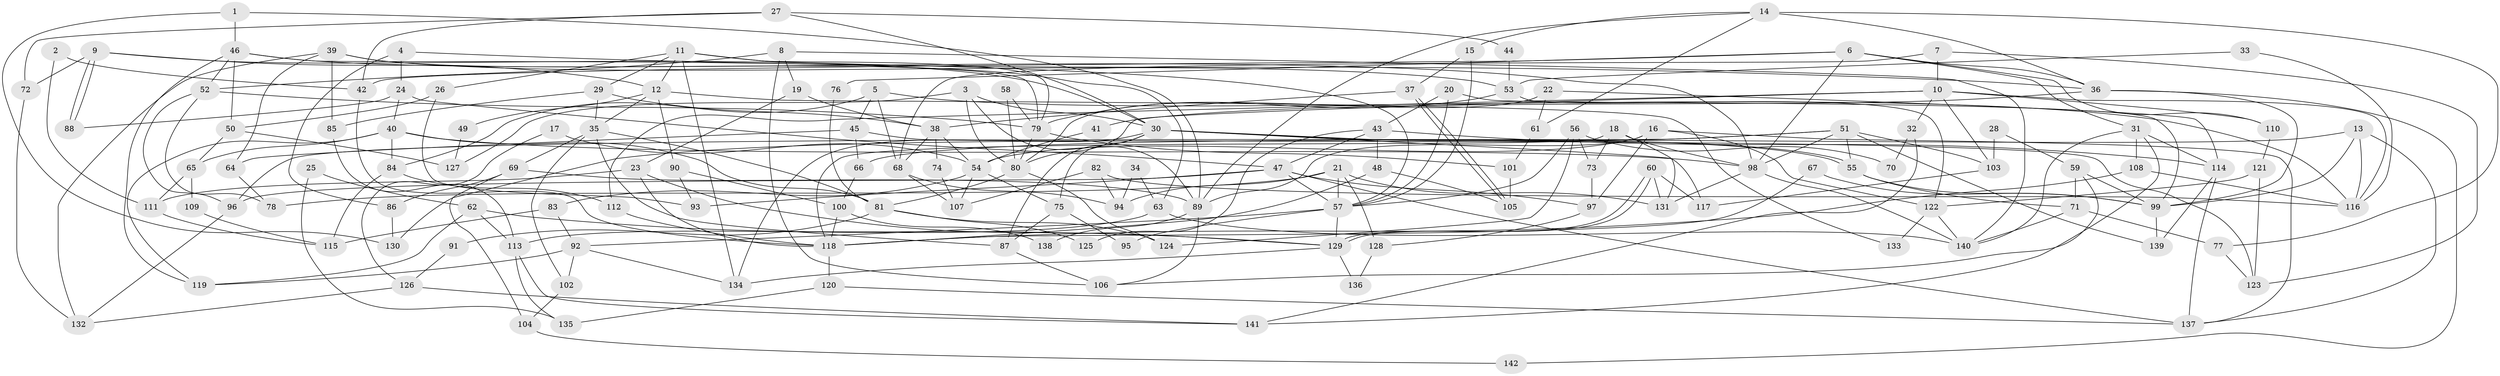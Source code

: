 // coarse degree distribution, {15: 0.028169014084507043, 6: 0.09859154929577464, 10: 0.07042253521126761, 8: 0.056338028169014086, 13: 0.028169014084507043, 7: 0.04225352112676056, 3: 0.18309859154929578, 2: 0.15492957746478872, 9: 0.028169014084507043, 4: 0.16901408450704225, 5: 0.11267605633802817, 11: 0.028169014084507043}
// Generated by graph-tools (version 1.1) at 2025/51/03/04/25 22:51:10]
// undirected, 142 vertices, 284 edges
graph export_dot {
  node [color=gray90,style=filled];
  1;
  2;
  3;
  4;
  5;
  6;
  7;
  8;
  9;
  10;
  11;
  12;
  13;
  14;
  15;
  16;
  17;
  18;
  19;
  20;
  21;
  22;
  23;
  24;
  25;
  26;
  27;
  28;
  29;
  30;
  31;
  32;
  33;
  34;
  35;
  36;
  37;
  38;
  39;
  40;
  41;
  42;
  43;
  44;
  45;
  46;
  47;
  48;
  49;
  50;
  51;
  52;
  53;
  54;
  55;
  56;
  57;
  58;
  59;
  60;
  61;
  62;
  63;
  64;
  65;
  66;
  67;
  68;
  69;
  70;
  71;
  72;
  73;
  74;
  75;
  76;
  77;
  78;
  79;
  80;
  81;
  82;
  83;
  84;
  85;
  86;
  87;
  88;
  89;
  90;
  91;
  92;
  93;
  94;
  95;
  96;
  97;
  98;
  99;
  100;
  101;
  102;
  103;
  104;
  105;
  106;
  107;
  108;
  109;
  110;
  111;
  112;
  113;
  114;
  115;
  116;
  117;
  118;
  119;
  120;
  121;
  122;
  123;
  124;
  125;
  126;
  127;
  128;
  129;
  130;
  131;
  132;
  133;
  134;
  135;
  136;
  137;
  138;
  139;
  140;
  141;
  142;
  1 -- 46;
  1 -- 89;
  1 -- 130;
  2 -- 111;
  2 -- 42;
  3 -- 80;
  3 -- 30;
  3 -- 89;
  3 -- 127;
  4 -- 36;
  4 -- 24;
  4 -- 86;
  5 -- 84;
  5 -- 116;
  5 -- 45;
  5 -- 68;
  6 -- 98;
  6 -- 31;
  6 -- 36;
  6 -- 42;
  6 -- 76;
  6 -- 110;
  7 -- 123;
  7 -- 68;
  7 -- 10;
  8 -- 140;
  8 -- 19;
  8 -- 52;
  8 -- 106;
  9 -- 88;
  9 -- 88;
  9 -- 30;
  9 -- 12;
  9 -- 72;
  10 -- 103;
  10 -- 32;
  10 -- 80;
  10 -- 110;
  10 -- 112;
  10 -- 116;
  11 -- 79;
  11 -- 57;
  11 -- 12;
  11 -- 26;
  11 -- 29;
  11 -- 134;
  12 -- 35;
  12 -- 49;
  12 -- 90;
  12 -- 133;
  13 -- 99;
  13 -- 116;
  13 -- 66;
  13 -- 137;
  14 -- 36;
  14 -- 89;
  14 -- 15;
  14 -- 61;
  14 -- 77;
  15 -- 57;
  15 -- 37;
  16 -- 89;
  16 -- 137;
  16 -- 54;
  16 -- 97;
  16 -- 122;
  17 -- 126;
  17 -- 54;
  18 -- 118;
  18 -- 73;
  18 -- 98;
  18 -- 131;
  19 -- 38;
  19 -- 23;
  20 -- 43;
  20 -- 99;
  20 -- 57;
  21 -- 57;
  21 -- 131;
  21 -- 78;
  21 -- 94;
  21 -- 128;
  22 -- 114;
  22 -- 80;
  22 -- 61;
  23 -- 118;
  23 -- 129;
  23 -- 111;
  24 -- 40;
  24 -- 47;
  24 -- 88;
  25 -- 62;
  25 -- 135;
  26 -- 50;
  26 -- 93;
  27 -- 72;
  27 -- 42;
  27 -- 30;
  27 -- 44;
  28 -- 59;
  28 -- 103;
  29 -- 38;
  29 -- 35;
  29 -- 85;
  30 -- 55;
  30 -- 55;
  30 -- 75;
  30 -- 87;
  30 -- 117;
  30 -- 134;
  31 -- 114;
  31 -- 140;
  31 -- 108;
  31 -- 141;
  32 -- 141;
  32 -- 70;
  33 -- 53;
  33 -- 116;
  34 -- 63;
  34 -- 94;
  35 -- 69;
  35 -- 81;
  35 -- 87;
  35 -- 102;
  36 -- 99;
  36 -- 41;
  36 -- 142;
  37 -- 105;
  37 -- 105;
  37 -- 38;
  38 -- 54;
  38 -- 68;
  38 -- 74;
  39 -- 63;
  39 -- 53;
  39 -- 64;
  39 -- 85;
  39 -- 132;
  40 -- 81;
  40 -- 98;
  40 -- 65;
  40 -- 84;
  40 -- 119;
  41 -- 54;
  42 -- 118;
  43 -- 48;
  43 -- 47;
  43 -- 114;
  43 -- 125;
  44 -- 53;
  45 -- 64;
  45 -- 66;
  45 -- 123;
  46 -- 119;
  46 -- 98;
  46 -- 50;
  46 -- 52;
  46 -- 79;
  47 -- 96;
  47 -- 57;
  47 -- 93;
  47 -- 97;
  47 -- 137;
  48 -- 105;
  48 -- 118;
  49 -- 127;
  50 -- 65;
  50 -- 127;
  51 -- 130;
  51 -- 55;
  51 -- 96;
  51 -- 98;
  51 -- 103;
  51 -- 139;
  52 -- 78;
  52 -- 79;
  52 -- 96;
  53 -- 79;
  53 -- 122;
  54 -- 75;
  54 -- 83;
  54 -- 107;
  55 -- 71;
  55 -- 99;
  56 -- 57;
  56 -- 124;
  56 -- 70;
  56 -- 73;
  57 -- 129;
  57 -- 92;
  57 -- 95;
  58 -- 79;
  58 -- 80;
  59 -- 106;
  59 -- 99;
  59 -- 71;
  60 -- 129;
  60 -- 129;
  60 -- 131;
  60 -- 117;
  61 -- 101;
  62 -- 119;
  62 -- 129;
  62 -- 113;
  63 -- 113;
  63 -- 140;
  64 -- 78;
  65 -- 111;
  65 -- 109;
  66 -- 100;
  67 -- 118;
  67 -- 99;
  68 -- 94;
  68 -- 107;
  69 -- 89;
  69 -- 86;
  69 -- 104;
  71 -- 77;
  71 -- 140;
  72 -- 132;
  73 -- 97;
  74 -- 107;
  75 -- 87;
  75 -- 95;
  76 -- 81;
  77 -- 123;
  79 -- 80;
  79 -- 101;
  80 -- 81;
  80 -- 124;
  81 -- 91;
  81 -- 124;
  81 -- 125;
  82 -- 94;
  82 -- 107;
  82 -- 116;
  83 -- 92;
  83 -- 115;
  84 -- 112;
  84 -- 115;
  85 -- 113;
  86 -- 130;
  87 -- 106;
  89 -- 106;
  89 -- 138;
  90 -- 93;
  90 -- 100;
  91 -- 126;
  92 -- 134;
  92 -- 102;
  92 -- 119;
  96 -- 132;
  97 -- 128;
  98 -- 131;
  98 -- 140;
  99 -- 139;
  100 -- 118;
  100 -- 138;
  101 -- 105;
  102 -- 104;
  103 -- 117;
  104 -- 142;
  108 -- 116;
  108 -- 118;
  109 -- 115;
  110 -- 121;
  111 -- 115;
  112 -- 118;
  113 -- 135;
  113 -- 141;
  114 -- 137;
  114 -- 139;
  118 -- 120;
  120 -- 137;
  120 -- 135;
  121 -- 122;
  121 -- 123;
  122 -- 140;
  122 -- 133;
  126 -- 141;
  126 -- 132;
  128 -- 136;
  129 -- 134;
  129 -- 136;
}

